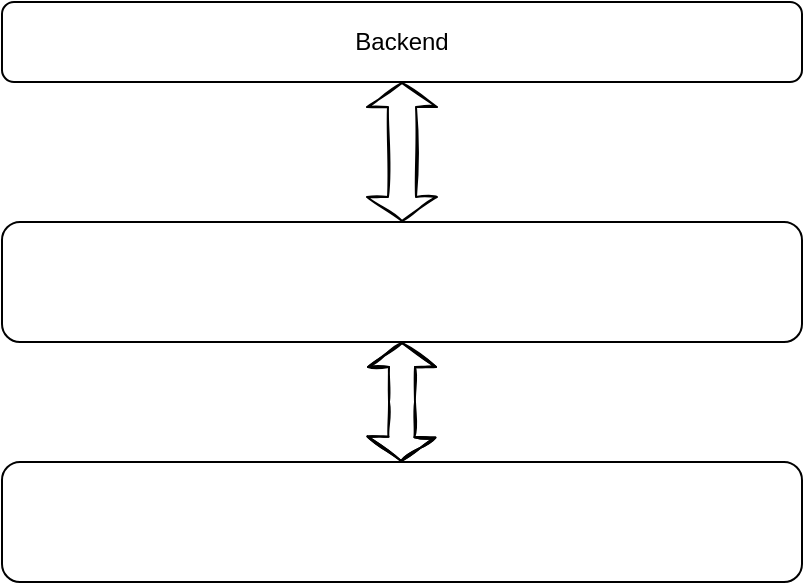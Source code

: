 <mxfile version="17.4.3" type="github">
  <diagram id="kgpKYQtTHZ0yAKxKKP6v" name="Page-1">
    <mxGraphModel dx="1426" dy="705" grid="1" gridSize="10" guides="1" tooltips="1" connect="1" arrows="1" fold="1" page="1" pageScale="1" pageWidth="850" pageHeight="1100" math="0" shadow="0">
      <root>
        <mxCell id="0" />
        <mxCell id="1" parent="0" />
        <mxCell id="QqNGFPrSnPv-ABD9Nb3G-1" value="Backend" style="rounded=1;whiteSpace=wrap;html=1;" vertex="1" parent="1">
          <mxGeometry x="200" y="50" width="400" height="40" as="geometry" />
        </mxCell>
        <mxCell id="QqNGFPrSnPv-ABD9Nb3G-2" value="" style="rounded=1;whiteSpace=wrap;html=1;" vertex="1" parent="1">
          <mxGeometry x="200" y="160" width="400" height="60" as="geometry" />
        </mxCell>
        <mxCell id="QqNGFPrSnPv-ABD9Nb3G-3" value="" style="rounded=1;whiteSpace=wrap;html=1;" vertex="1" parent="1">
          <mxGeometry x="200" y="280" width="400" height="60" as="geometry" />
        </mxCell>
        <mxCell id="QqNGFPrSnPv-ABD9Nb3G-6" value="" style="shape=flexArrow;endArrow=classic;startArrow=classic;html=1;rounded=0;sketch=1;endSize=3.67;targetPerimeterSpacing=0;strokeWidth=1;width=14;entryX=0.5;entryY=1;entryDx=0;entryDy=0;exitX=0.5;exitY=0;exitDx=0;exitDy=0;startSize=3.67;" edge="1" parent="1" source="QqNGFPrSnPv-ABD9Nb3G-2" target="QqNGFPrSnPv-ABD9Nb3G-1">
          <mxGeometry width="100" height="100" relative="1" as="geometry">
            <mxPoint x="325" y="200" as="sourcePoint" />
            <mxPoint x="425" y="100" as="targetPoint" />
            <Array as="points" />
          </mxGeometry>
        </mxCell>
        <mxCell id="QqNGFPrSnPv-ABD9Nb3G-7" value="" style="shape=flexArrow;endArrow=classic;startArrow=classic;html=1;rounded=0;sketch=1;endSize=3.67;targetPerimeterSpacing=0;strokeWidth=1;width=13;exitX=0.5;exitY=0;exitDx=0;exitDy=0;startSize=3.67;" edge="1" parent="1">
          <mxGeometry width="100" height="100" relative="1" as="geometry">
            <mxPoint x="399.5" y="280" as="sourcePoint" />
            <mxPoint x="400" y="220" as="targetPoint" />
            <Array as="points">
              <mxPoint x="400" y="250" />
            </Array>
          </mxGeometry>
        </mxCell>
      </root>
    </mxGraphModel>
  </diagram>
</mxfile>

